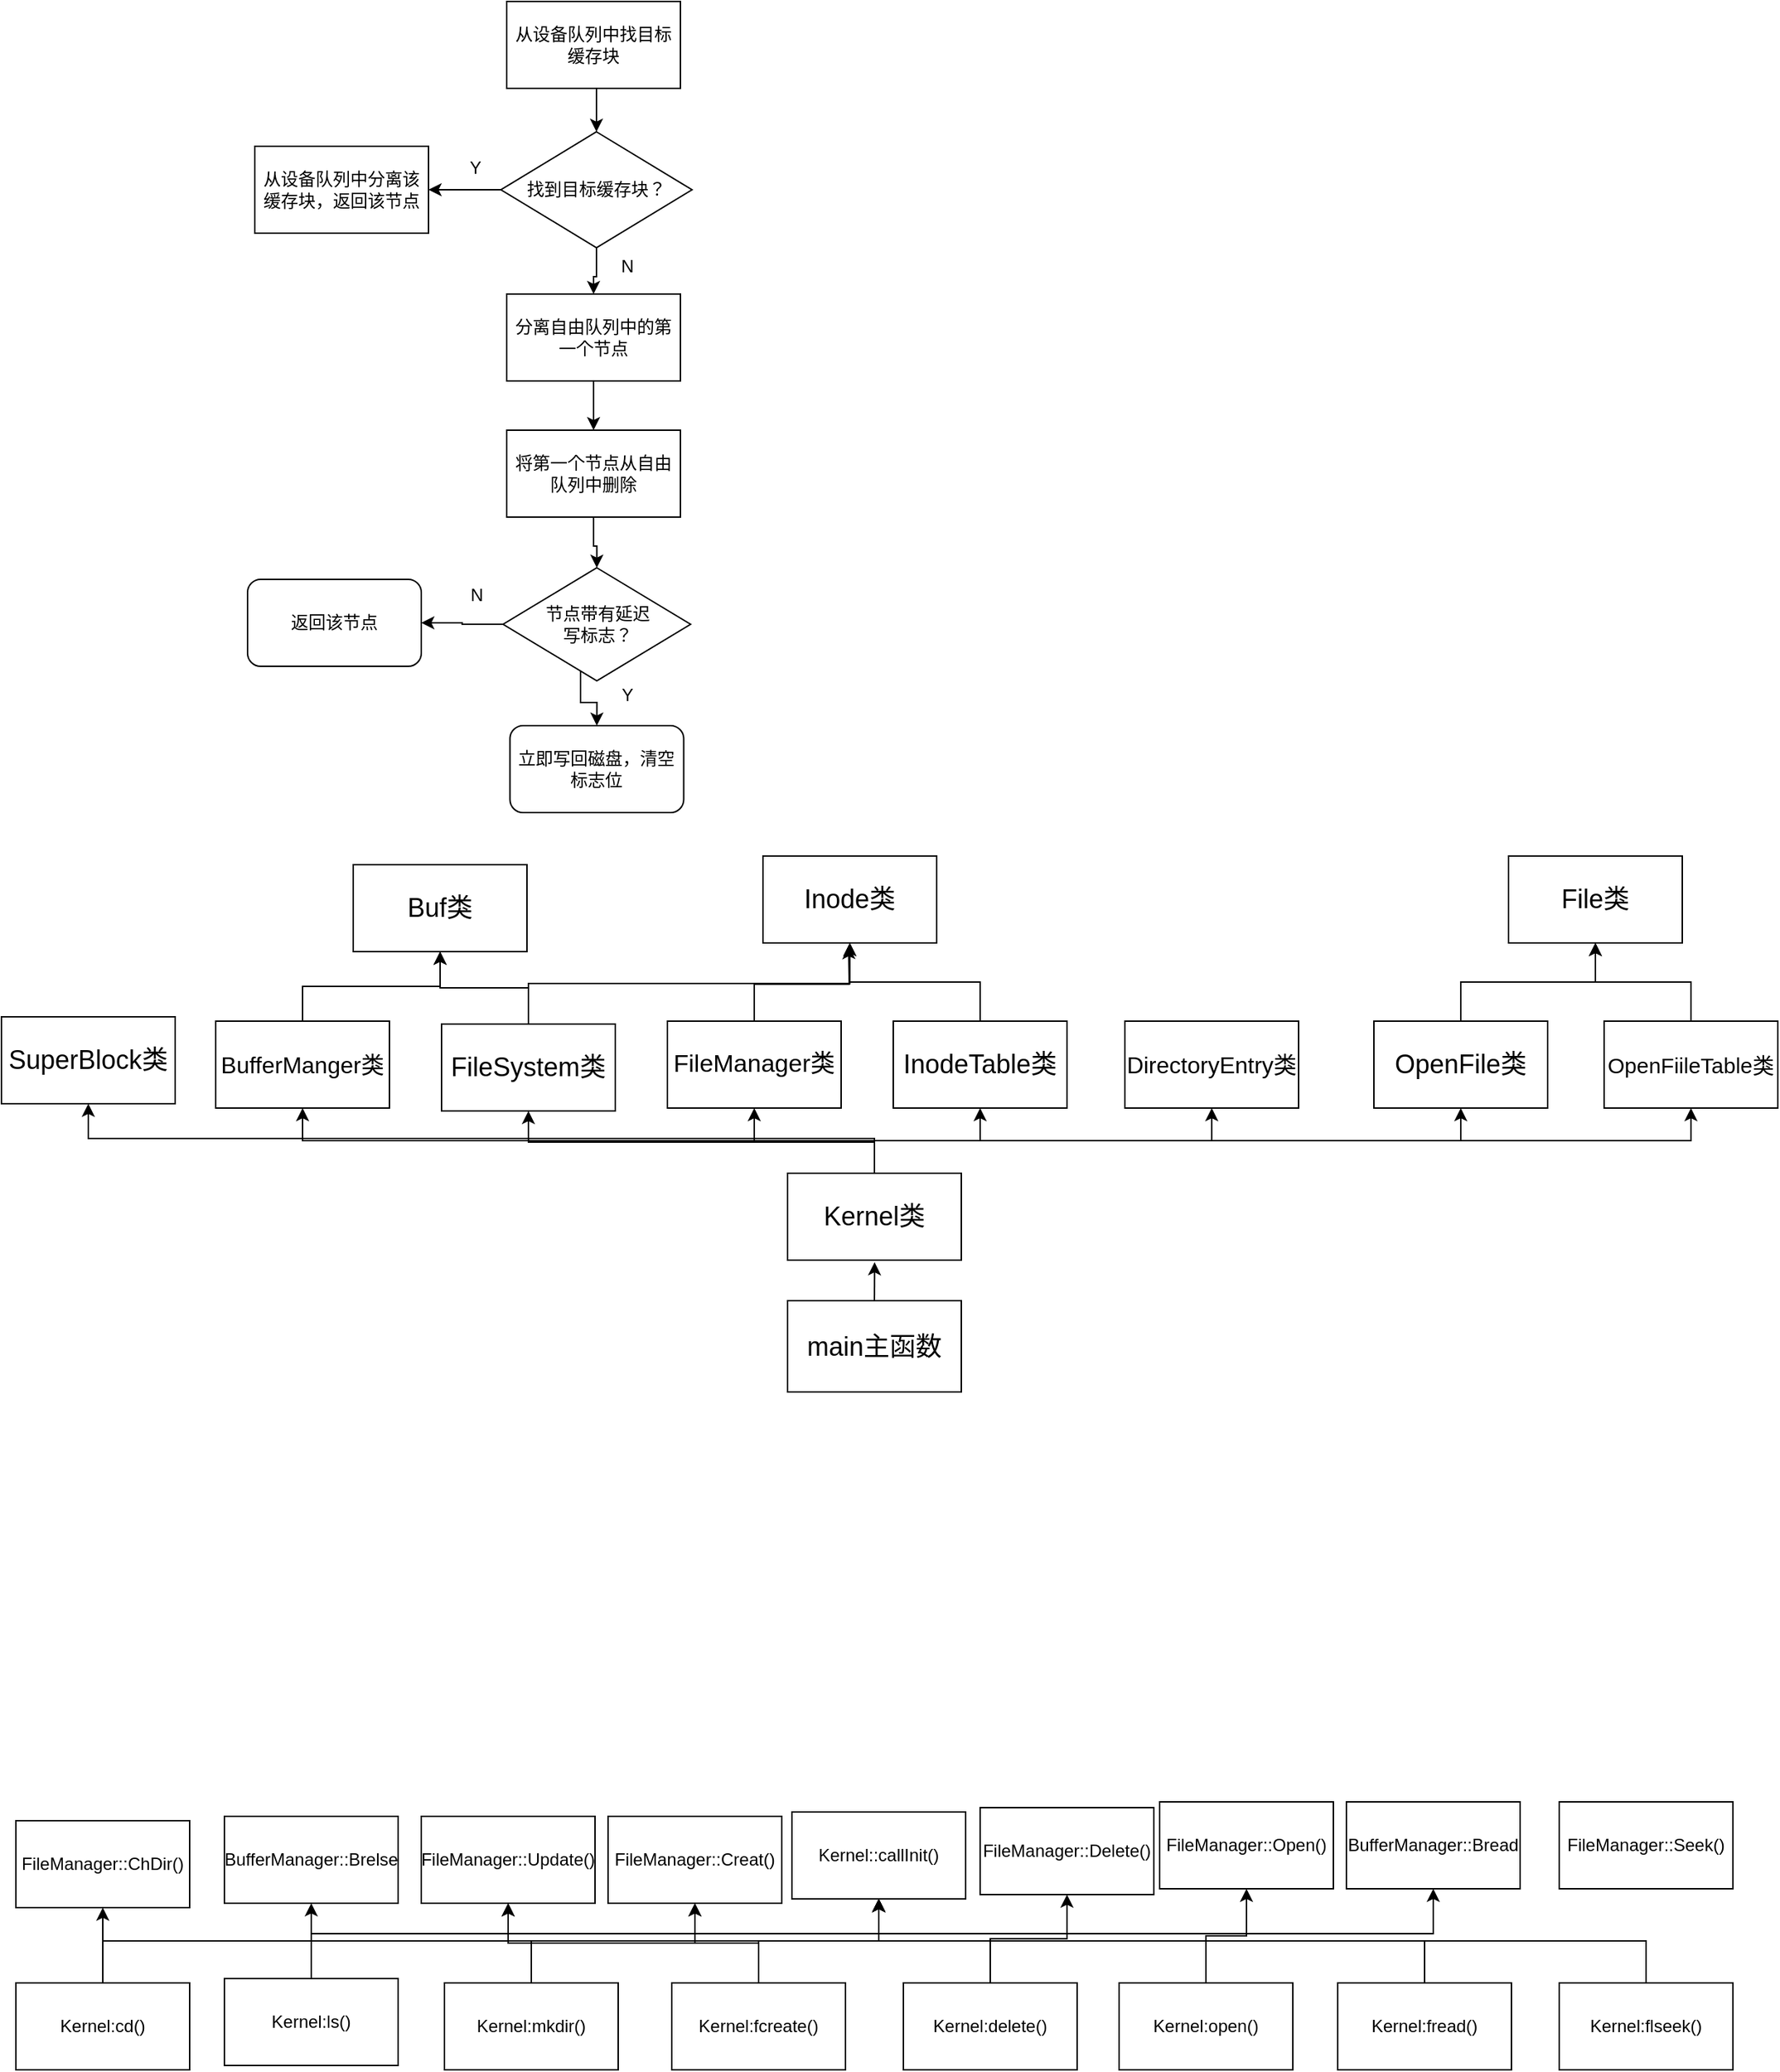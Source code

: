 <mxfile version="21.3.6" type="github">
  <diagram id="k2rvhCsjcbMWJMhxdaMS" name="第 1 页">
    <mxGraphModel dx="1500" dy="784" grid="0" gridSize="10" guides="1" tooltips="1" connect="1" arrows="0" fold="1" page="1" pageScale="1" pageWidth="827" pageHeight="1169" math="0" shadow="0">
      <root>
        <mxCell id="0" />
        <mxCell id="1" parent="0" />
        <mxCell id="Y2VNo3SUJG_Lxv31Y2yu-3" style="edgeStyle=orthogonalEdgeStyle;rounded=0;orthogonalLoop=1;jettySize=auto;html=1;exitX=0.5;exitY=1;exitDx=0;exitDy=0;entryX=0.5;entryY=0;entryDx=0;entryDy=0;" parent="1" source="Y2VNo3SUJG_Lxv31Y2yu-1" target="Y2VNo3SUJG_Lxv31Y2yu-2" edge="1">
          <mxGeometry relative="1" as="geometry" />
        </mxCell>
        <mxCell id="Y2VNo3SUJG_Lxv31Y2yu-1" value="从设备队列中找目标缓存块" style="rounded=0;whiteSpace=wrap;html=1;" parent="1" vertex="1">
          <mxGeometry x="353" y="41" width="120" height="60" as="geometry" />
        </mxCell>
        <mxCell id="Y2VNo3SUJG_Lxv31Y2yu-5" style="edgeStyle=orthogonalEdgeStyle;rounded=0;orthogonalLoop=1;jettySize=auto;html=1;" parent="1" source="Y2VNo3SUJG_Lxv31Y2yu-2" target="Y2VNo3SUJG_Lxv31Y2yu-4" edge="1">
          <mxGeometry relative="1" as="geometry" />
        </mxCell>
        <mxCell id="Y2VNo3SUJG_Lxv31Y2yu-7" style="edgeStyle=orthogonalEdgeStyle;rounded=0;orthogonalLoop=1;jettySize=auto;html=1;entryX=0.5;entryY=0;entryDx=0;entryDy=0;" parent="1" source="Y2VNo3SUJG_Lxv31Y2yu-2" target="Y2VNo3SUJG_Lxv31Y2yu-6" edge="1">
          <mxGeometry relative="1" as="geometry" />
        </mxCell>
        <mxCell id="Y2VNo3SUJG_Lxv31Y2yu-2" value="找到目标缓存块？" style="rhombus;whiteSpace=wrap;html=1;" parent="1" vertex="1">
          <mxGeometry x="349" y="131" width="132" height="80" as="geometry" />
        </mxCell>
        <mxCell id="Y2VNo3SUJG_Lxv31Y2yu-4" value="从设备队列中分离该缓存块，返回该节点" style="rounded=0;whiteSpace=wrap;html=1;" parent="1" vertex="1">
          <mxGeometry x="179" y="141" width="120" height="60" as="geometry" />
        </mxCell>
        <mxCell id="Y2VNo3SUJG_Lxv31Y2yu-9" style="edgeStyle=orthogonalEdgeStyle;rounded=0;orthogonalLoop=1;jettySize=auto;html=1;entryX=0.5;entryY=0;entryDx=0;entryDy=0;" parent="1" source="Y2VNo3SUJG_Lxv31Y2yu-6" target="Y2VNo3SUJG_Lxv31Y2yu-8" edge="1">
          <mxGeometry relative="1" as="geometry" />
        </mxCell>
        <mxCell id="Y2VNo3SUJG_Lxv31Y2yu-6" value="分离自由队列中的第一个节点" style="rounded=0;whiteSpace=wrap;html=1;" parent="1" vertex="1">
          <mxGeometry x="353" y="243" width="120" height="60" as="geometry" />
        </mxCell>
        <mxCell id="Y2VNo3SUJG_Lxv31Y2yu-11" style="edgeStyle=orthogonalEdgeStyle;rounded=0;orthogonalLoop=1;jettySize=auto;html=1;exitX=0.5;exitY=1;exitDx=0;exitDy=0;" parent="1" source="Y2VNo3SUJG_Lxv31Y2yu-8" target="Y2VNo3SUJG_Lxv31Y2yu-10" edge="1">
          <mxGeometry relative="1" as="geometry" />
        </mxCell>
        <mxCell id="Y2VNo3SUJG_Lxv31Y2yu-8" value="将第一个节点从自由队列中删除" style="rounded=0;whiteSpace=wrap;html=1;" parent="1" vertex="1">
          <mxGeometry x="353" y="337" width="120" height="60" as="geometry" />
        </mxCell>
        <mxCell id="Y2VNo3SUJG_Lxv31Y2yu-15" style="edgeStyle=orthogonalEdgeStyle;rounded=0;orthogonalLoop=1;jettySize=auto;html=1;entryX=1;entryY=0.5;entryDx=0;entryDy=0;" parent="1" source="Y2VNo3SUJG_Lxv31Y2yu-10" target="Y2VNo3SUJG_Lxv31Y2yu-12" edge="1">
          <mxGeometry relative="1" as="geometry" />
        </mxCell>
        <mxCell id="Y2VNo3SUJG_Lxv31Y2yu-16" style="edgeStyle=orthogonalEdgeStyle;rounded=0;orthogonalLoop=1;jettySize=auto;html=1;entryX=0.5;entryY=0;entryDx=0;entryDy=0;" parent="1" source="Y2VNo3SUJG_Lxv31Y2yu-10" target="Y2VNo3SUJG_Lxv31Y2yu-14" edge="1">
          <mxGeometry relative="1" as="geometry">
            <Array as="points">
              <mxPoint x="404" y="525" />
              <mxPoint x="415" y="525" />
            </Array>
          </mxGeometry>
        </mxCell>
        <mxCell id="Y2VNo3SUJG_Lxv31Y2yu-10" value="节点带有延迟&lt;br&gt;写标志？" style="rhombus;whiteSpace=wrap;html=1;" parent="1" vertex="1">
          <mxGeometry x="350.5" y="432" width="129.5" height="78" as="geometry" />
        </mxCell>
        <mxCell id="Y2VNo3SUJG_Lxv31Y2yu-12" value="返回该节点" style="rounded=1;whiteSpace=wrap;html=1;" parent="1" vertex="1">
          <mxGeometry x="174" y="440" width="120" height="60" as="geometry" />
        </mxCell>
        <mxCell id="Y2VNo3SUJG_Lxv31Y2yu-14" value="立即写回磁盘，清空标志位" style="rounded=1;whiteSpace=wrap;html=1;" parent="1" vertex="1">
          <mxGeometry x="355.25" y="541" width="120" height="60" as="geometry" />
        </mxCell>
        <mxCell id="Y2VNo3SUJG_Lxv31Y2yu-17" value="Y" style="text;html=1;resizable=0;autosize=1;align=center;verticalAlign=middle;points=[];fillColor=none;strokeColor=none;rounded=0;" parent="1" vertex="1">
          <mxGeometry x="318" y="143" width="26" height="26" as="geometry" />
        </mxCell>
        <mxCell id="Y2VNo3SUJG_Lxv31Y2yu-18" value="N" style="text;html=1;resizable=0;autosize=1;align=center;verticalAlign=middle;points=[];fillColor=none;strokeColor=none;rounded=0;" parent="1" vertex="1">
          <mxGeometry x="422" y="211" width="27" height="26" as="geometry" />
        </mxCell>
        <mxCell id="Y2VNo3SUJG_Lxv31Y2yu-19" value="Y" style="text;html=1;resizable=0;autosize=1;align=center;verticalAlign=middle;points=[];fillColor=none;strokeColor=none;rounded=0;" parent="1" vertex="1">
          <mxGeometry x="423" y="507" width="26" height="26" as="geometry" />
        </mxCell>
        <mxCell id="Y2VNo3SUJG_Lxv31Y2yu-20" value="N" style="text;html=1;resizable=0;autosize=1;align=center;verticalAlign=middle;points=[];fillColor=none;strokeColor=none;rounded=0;" parent="1" vertex="1">
          <mxGeometry x="318" y="438" width="27" height="26" as="geometry" />
        </mxCell>
        <mxCell id="PnBYLoEIrVin0BYlbdNM-15" style="edgeStyle=orthogonalEdgeStyle;rounded=0;orthogonalLoop=1;jettySize=auto;html=1;exitX=0.5;exitY=0;exitDx=0;exitDy=0;" edge="1" parent="1" source="PnBYLoEIrVin0BYlbdNM-1">
          <mxGeometry relative="1" as="geometry">
            <mxPoint x="607.143" y="911.429" as="targetPoint" />
          </mxGeometry>
        </mxCell>
        <mxCell id="PnBYLoEIrVin0BYlbdNM-1" value="&lt;font style=&quot;font-size: 18px;&quot;&gt;main主函数&lt;/font&gt;" style="rounded=0;whiteSpace=wrap;html=1;" vertex="1" parent="1">
          <mxGeometry x="547" y="938" width="120" height="63" as="geometry" />
        </mxCell>
        <mxCell id="PnBYLoEIrVin0BYlbdNM-16" style="edgeStyle=orthogonalEdgeStyle;rounded=0;orthogonalLoop=1;jettySize=auto;html=1;exitX=0.5;exitY=0;exitDx=0;exitDy=0;entryX=0.5;entryY=1;entryDx=0;entryDy=0;" edge="1" parent="1" source="PnBYLoEIrVin0BYlbdNM-2" target="PnBYLoEIrVin0BYlbdNM-6">
          <mxGeometry relative="1" as="geometry" />
        </mxCell>
        <mxCell id="PnBYLoEIrVin0BYlbdNM-18" style="edgeStyle=orthogonalEdgeStyle;rounded=0;orthogonalLoop=1;jettySize=auto;html=1;exitX=0.5;exitY=0;exitDx=0;exitDy=0;entryX=0.5;entryY=1;entryDx=0;entryDy=0;" edge="1" parent="1" source="PnBYLoEIrVin0BYlbdNM-2" target="PnBYLoEIrVin0BYlbdNM-7">
          <mxGeometry relative="1" as="geometry" />
        </mxCell>
        <mxCell id="PnBYLoEIrVin0BYlbdNM-19" style="edgeStyle=orthogonalEdgeStyle;rounded=0;orthogonalLoop=1;jettySize=auto;html=1;exitX=0.5;exitY=0;exitDx=0;exitDy=0;entryX=0.5;entryY=1;entryDx=0;entryDy=0;" edge="1" parent="1" source="PnBYLoEIrVin0BYlbdNM-2" target="PnBYLoEIrVin0BYlbdNM-8">
          <mxGeometry relative="1" as="geometry" />
        </mxCell>
        <mxCell id="PnBYLoEIrVin0BYlbdNM-20" style="edgeStyle=orthogonalEdgeStyle;rounded=0;orthogonalLoop=1;jettySize=auto;html=1;exitX=0.5;exitY=0;exitDx=0;exitDy=0;entryX=0.5;entryY=1;entryDx=0;entryDy=0;" edge="1" parent="1" source="PnBYLoEIrVin0BYlbdNM-2" target="PnBYLoEIrVin0BYlbdNM-9">
          <mxGeometry relative="1" as="geometry" />
        </mxCell>
        <mxCell id="PnBYLoEIrVin0BYlbdNM-21" style="edgeStyle=orthogonalEdgeStyle;rounded=0;orthogonalLoop=1;jettySize=auto;html=1;exitX=0.5;exitY=0;exitDx=0;exitDy=0;entryX=0.5;entryY=1;entryDx=0;entryDy=0;" edge="1" parent="1" source="PnBYLoEIrVin0BYlbdNM-2" target="PnBYLoEIrVin0BYlbdNM-10">
          <mxGeometry relative="1" as="geometry" />
        </mxCell>
        <mxCell id="PnBYLoEIrVin0BYlbdNM-22" style="edgeStyle=orthogonalEdgeStyle;rounded=0;orthogonalLoop=1;jettySize=auto;html=1;exitX=0.5;exitY=0;exitDx=0;exitDy=0;entryX=0.5;entryY=1;entryDx=0;entryDy=0;" edge="1" parent="1" source="PnBYLoEIrVin0BYlbdNM-2" target="PnBYLoEIrVin0BYlbdNM-5">
          <mxGeometry relative="1" as="geometry" />
        </mxCell>
        <mxCell id="PnBYLoEIrVin0BYlbdNM-23" style="edgeStyle=orthogonalEdgeStyle;rounded=0;orthogonalLoop=1;jettySize=auto;html=1;exitX=0.5;exitY=0;exitDx=0;exitDy=0;" edge="1" parent="1" source="PnBYLoEIrVin0BYlbdNM-2" target="PnBYLoEIrVin0BYlbdNM-4">
          <mxGeometry relative="1" as="geometry" />
        </mxCell>
        <mxCell id="PnBYLoEIrVin0BYlbdNM-25" style="edgeStyle=orthogonalEdgeStyle;rounded=0;orthogonalLoop=1;jettySize=auto;html=1;exitX=0.5;exitY=0;exitDx=0;exitDy=0;entryX=0.5;entryY=1;entryDx=0;entryDy=0;" edge="1" parent="1" source="PnBYLoEIrVin0BYlbdNM-2" target="PnBYLoEIrVin0BYlbdNM-3">
          <mxGeometry relative="1" as="geometry" />
        </mxCell>
        <mxCell id="PnBYLoEIrVin0BYlbdNM-2" value="&lt;font style=&quot;font-size: 18px;&quot;&gt;Kernel类&lt;/font&gt;" style="rounded=0;whiteSpace=wrap;html=1;" vertex="1" parent="1">
          <mxGeometry x="547" y="850" width="120" height="60" as="geometry" />
        </mxCell>
        <mxCell id="PnBYLoEIrVin0BYlbdNM-3" value="&lt;font style=&quot;font-size: 18px;&quot;&gt;SuperBlock类&lt;/font&gt;" style="rounded=0;whiteSpace=wrap;html=1;" vertex="1" parent="1">
          <mxGeometry x="4" y="742" width="120" height="60" as="geometry" />
        </mxCell>
        <mxCell id="PnBYLoEIrVin0BYlbdNM-26" style="edgeStyle=orthogonalEdgeStyle;rounded=0;orthogonalLoop=1;jettySize=auto;html=1;exitX=0.5;exitY=0;exitDx=0;exitDy=0;entryX=0.5;entryY=1;entryDx=0;entryDy=0;" edge="1" parent="1" source="PnBYLoEIrVin0BYlbdNM-4" target="PnBYLoEIrVin0BYlbdNM-12">
          <mxGeometry relative="1" as="geometry" />
        </mxCell>
        <mxCell id="PnBYLoEIrVin0BYlbdNM-4" value="&lt;font style=&quot;font-size: 16px;&quot;&gt;BufferManger类&lt;/font&gt;" style="rounded=0;whiteSpace=wrap;html=1;" vertex="1" parent="1">
          <mxGeometry x="152" y="745" width="120" height="60" as="geometry" />
        </mxCell>
        <mxCell id="PnBYLoEIrVin0BYlbdNM-27" style="edgeStyle=orthogonalEdgeStyle;rounded=0;orthogonalLoop=1;jettySize=auto;html=1;exitX=0.5;exitY=0;exitDx=0;exitDy=0;" edge="1" parent="1" source="PnBYLoEIrVin0BYlbdNM-5" target="PnBYLoEIrVin0BYlbdNM-12">
          <mxGeometry relative="1" as="geometry" />
        </mxCell>
        <mxCell id="PnBYLoEIrVin0BYlbdNM-28" style="edgeStyle=orthogonalEdgeStyle;rounded=0;orthogonalLoop=1;jettySize=auto;html=1;exitX=0.5;exitY=0;exitDx=0;exitDy=0;" edge="1" parent="1" source="PnBYLoEIrVin0BYlbdNM-5" target="PnBYLoEIrVin0BYlbdNM-13">
          <mxGeometry relative="1" as="geometry" />
        </mxCell>
        <mxCell id="PnBYLoEIrVin0BYlbdNM-5" value="&lt;font style=&quot;font-size: 18px;&quot;&gt;FileSystem类&lt;/font&gt;" style="rounded=0;whiteSpace=wrap;html=1;" vertex="1" parent="1">
          <mxGeometry x="308" y="747" width="120" height="60" as="geometry" />
        </mxCell>
        <mxCell id="PnBYLoEIrVin0BYlbdNM-29" style="edgeStyle=orthogonalEdgeStyle;rounded=0;orthogonalLoop=1;jettySize=auto;html=1;exitX=0.5;exitY=0;exitDx=0;exitDy=0;" edge="1" parent="1" source="PnBYLoEIrVin0BYlbdNM-6">
          <mxGeometry relative="1" as="geometry">
            <mxPoint x="589.143" y="693.143" as="targetPoint" />
          </mxGeometry>
        </mxCell>
        <mxCell id="PnBYLoEIrVin0BYlbdNM-6" value="&lt;font style=&quot;font-size: 17px;&quot;&gt;FileManager类&lt;/font&gt;" style="rounded=0;whiteSpace=wrap;html=1;" vertex="1" parent="1">
          <mxGeometry x="464" y="745" width="120" height="60" as="geometry" />
        </mxCell>
        <mxCell id="PnBYLoEIrVin0BYlbdNM-30" style="edgeStyle=orthogonalEdgeStyle;rounded=0;orthogonalLoop=1;jettySize=auto;html=1;exitX=0.5;exitY=0;exitDx=0;exitDy=0;entryX=0.5;entryY=1;entryDx=0;entryDy=0;" edge="1" parent="1" source="PnBYLoEIrVin0BYlbdNM-7" target="PnBYLoEIrVin0BYlbdNM-13">
          <mxGeometry relative="1" as="geometry" />
        </mxCell>
        <mxCell id="PnBYLoEIrVin0BYlbdNM-7" value="&lt;font style=&quot;font-size: 18px;&quot;&gt;InodeTable类&lt;/font&gt;" style="rounded=0;whiteSpace=wrap;html=1;" vertex="1" parent="1">
          <mxGeometry x="620" y="745" width="120" height="60" as="geometry" />
        </mxCell>
        <mxCell id="PnBYLoEIrVin0BYlbdNM-8" value="&lt;font style=&quot;font-size: 16px;&quot;&gt;DirectoryEntry类&lt;/font&gt;" style="rounded=0;whiteSpace=wrap;html=1;" vertex="1" parent="1">
          <mxGeometry x="780" y="745" width="120" height="60" as="geometry" />
        </mxCell>
        <mxCell id="PnBYLoEIrVin0BYlbdNM-31" style="edgeStyle=orthogonalEdgeStyle;rounded=0;orthogonalLoop=1;jettySize=auto;html=1;exitX=0.5;exitY=0;exitDx=0;exitDy=0;entryX=0.5;entryY=1;entryDx=0;entryDy=0;" edge="1" parent="1" source="PnBYLoEIrVin0BYlbdNM-9" target="PnBYLoEIrVin0BYlbdNM-11">
          <mxGeometry relative="1" as="geometry" />
        </mxCell>
        <mxCell id="PnBYLoEIrVin0BYlbdNM-9" value="&lt;font style=&quot;font-size: 18px;&quot;&gt;OpenFile类&lt;/font&gt;" style="rounded=0;whiteSpace=wrap;html=1;" vertex="1" parent="1">
          <mxGeometry x="952" y="745" width="120" height="60" as="geometry" />
        </mxCell>
        <mxCell id="PnBYLoEIrVin0BYlbdNM-32" style="edgeStyle=orthogonalEdgeStyle;rounded=0;orthogonalLoop=1;jettySize=auto;html=1;exitX=0.5;exitY=0;exitDx=0;exitDy=0;entryX=0.5;entryY=1;entryDx=0;entryDy=0;" edge="1" parent="1" source="PnBYLoEIrVin0BYlbdNM-10" target="PnBYLoEIrVin0BYlbdNM-11">
          <mxGeometry relative="1" as="geometry" />
        </mxCell>
        <mxCell id="PnBYLoEIrVin0BYlbdNM-10" value="&lt;font style=&quot;font-size: 15px;&quot;&gt;OpenFiileTable类&lt;/font&gt;" style="rounded=0;whiteSpace=wrap;html=1;" vertex="1" parent="1">
          <mxGeometry x="1111" y="745" width="120" height="60" as="geometry" />
        </mxCell>
        <mxCell id="PnBYLoEIrVin0BYlbdNM-11" value="&lt;font style=&quot;font-size: 18px;&quot;&gt;File类&lt;/font&gt;" style="rounded=0;whiteSpace=wrap;html=1;" vertex="1" parent="1">
          <mxGeometry x="1045" y="631" width="120" height="60" as="geometry" />
        </mxCell>
        <mxCell id="PnBYLoEIrVin0BYlbdNM-12" value="&lt;font style=&quot;font-size: 18px;&quot;&gt;Buf类&lt;/font&gt;" style="rounded=0;whiteSpace=wrap;html=1;" vertex="1" parent="1">
          <mxGeometry x="247" y="637" width="120" height="60" as="geometry" />
        </mxCell>
        <mxCell id="PnBYLoEIrVin0BYlbdNM-13" value="&lt;font style=&quot;font-size: 18px;&quot;&gt;Inode类&lt;/font&gt;" style="rounded=0;whiteSpace=wrap;html=1;" vertex="1" parent="1">
          <mxGeometry x="530" y="631" width="120" height="60" as="geometry" />
        </mxCell>
        <mxCell id="PnBYLoEIrVin0BYlbdNM-45" style="edgeStyle=orthogonalEdgeStyle;rounded=0;orthogonalLoop=1;jettySize=auto;html=1;exitX=0.5;exitY=0;exitDx=0;exitDy=0;" edge="1" parent="1" source="PnBYLoEIrVin0BYlbdNM-33" target="PnBYLoEIrVin0BYlbdNM-44">
          <mxGeometry relative="1" as="geometry" />
        </mxCell>
        <mxCell id="PnBYLoEIrVin0BYlbdNM-55" style="edgeStyle=orthogonalEdgeStyle;rounded=0;orthogonalLoop=1;jettySize=auto;html=1;exitX=0.5;exitY=0;exitDx=0;exitDy=0;entryX=0.5;entryY=1;entryDx=0;entryDy=0;" edge="1" parent="1" source="PnBYLoEIrVin0BYlbdNM-33" target="PnBYLoEIrVin0BYlbdNM-54">
          <mxGeometry relative="1" as="geometry" />
        </mxCell>
        <mxCell id="PnBYLoEIrVin0BYlbdNM-33" value="Kernel:cd()" style="rounded=0;whiteSpace=wrap;html=1;" vertex="1" parent="1">
          <mxGeometry x="14" y="1409" width="120" height="60" as="geometry" />
        </mxCell>
        <mxCell id="PnBYLoEIrVin0BYlbdNM-57" style="edgeStyle=orthogonalEdgeStyle;rounded=0;orthogonalLoop=1;jettySize=auto;html=1;exitX=0.5;exitY=0;exitDx=0;exitDy=0;entryX=0.5;entryY=1;entryDx=0;entryDy=0;" edge="1" parent="1" source="PnBYLoEIrVin0BYlbdNM-34" target="PnBYLoEIrVin0BYlbdNM-56">
          <mxGeometry relative="1" as="geometry" />
        </mxCell>
        <mxCell id="PnBYLoEIrVin0BYlbdNM-59" style="edgeStyle=orthogonalEdgeStyle;rounded=0;orthogonalLoop=1;jettySize=auto;html=1;exitX=0.5;exitY=0;exitDx=0;exitDy=0;" edge="1" parent="1" source="PnBYLoEIrVin0BYlbdNM-34" target="PnBYLoEIrVin0BYlbdNM-58">
          <mxGeometry relative="1" as="geometry" />
        </mxCell>
        <mxCell id="PnBYLoEIrVin0BYlbdNM-34" value="Kernel:ls()" style="rounded=0;whiteSpace=wrap;html=1;" vertex="1" parent="1">
          <mxGeometry x="158" y="1406" width="120" height="60" as="geometry" />
        </mxCell>
        <mxCell id="PnBYLoEIrVin0BYlbdNM-48" style="edgeStyle=orthogonalEdgeStyle;rounded=0;orthogonalLoop=1;jettySize=auto;html=1;exitX=0.5;exitY=0;exitDx=0;exitDy=0;entryX=0.5;entryY=1;entryDx=0;entryDy=0;" edge="1" parent="1" source="PnBYLoEIrVin0BYlbdNM-35" target="PnBYLoEIrVin0BYlbdNM-44">
          <mxGeometry relative="1" as="geometry" />
        </mxCell>
        <mxCell id="PnBYLoEIrVin0BYlbdNM-62" style="edgeStyle=orthogonalEdgeStyle;rounded=0;orthogonalLoop=1;jettySize=auto;html=1;exitX=0.5;exitY=0;exitDx=0;exitDy=0;entryX=0.5;entryY=1;entryDx=0;entryDy=0;" edge="1" parent="1" source="PnBYLoEIrVin0BYlbdNM-35" target="PnBYLoEIrVin0BYlbdNM-61">
          <mxGeometry relative="1" as="geometry" />
        </mxCell>
        <mxCell id="PnBYLoEIrVin0BYlbdNM-63" style="edgeStyle=orthogonalEdgeStyle;rounded=0;orthogonalLoop=1;jettySize=auto;html=1;exitX=0.5;exitY=0;exitDx=0;exitDy=0;entryX=0.5;entryY=1;entryDx=0;entryDy=0;" edge="1" parent="1" source="PnBYLoEIrVin0BYlbdNM-35" target="PnBYLoEIrVin0BYlbdNM-60">
          <mxGeometry relative="1" as="geometry" />
        </mxCell>
        <mxCell id="PnBYLoEIrVin0BYlbdNM-35" value="Kernel:mkdir()" style="rounded=0;whiteSpace=wrap;html=1;" vertex="1" parent="1">
          <mxGeometry x="310" y="1409" width="120" height="60" as="geometry" />
        </mxCell>
        <mxCell id="PnBYLoEIrVin0BYlbdNM-49" style="edgeStyle=orthogonalEdgeStyle;rounded=0;orthogonalLoop=1;jettySize=auto;html=1;exitX=0.5;exitY=0;exitDx=0;exitDy=0;entryX=0.5;entryY=1;entryDx=0;entryDy=0;" edge="1" parent="1" source="PnBYLoEIrVin0BYlbdNM-36" target="PnBYLoEIrVin0BYlbdNM-44">
          <mxGeometry relative="1" as="geometry" />
        </mxCell>
        <mxCell id="PnBYLoEIrVin0BYlbdNM-64" style="edgeStyle=orthogonalEdgeStyle;rounded=0;orthogonalLoop=1;jettySize=auto;html=1;exitX=0.5;exitY=0;exitDx=0;exitDy=0;entryX=0.5;entryY=1;entryDx=0;entryDy=0;" edge="1" parent="1" source="PnBYLoEIrVin0BYlbdNM-36" target="PnBYLoEIrVin0BYlbdNM-61">
          <mxGeometry relative="1" as="geometry" />
        </mxCell>
        <mxCell id="PnBYLoEIrVin0BYlbdNM-65" style="edgeStyle=orthogonalEdgeStyle;rounded=0;orthogonalLoop=1;jettySize=auto;html=1;exitX=0.5;exitY=0;exitDx=0;exitDy=0;entryX=0.5;entryY=1;entryDx=0;entryDy=0;" edge="1" parent="1" source="PnBYLoEIrVin0BYlbdNM-36" target="PnBYLoEIrVin0BYlbdNM-60">
          <mxGeometry relative="1" as="geometry" />
        </mxCell>
        <mxCell id="PnBYLoEIrVin0BYlbdNM-36" value="Kernel:fcreate()" style="rounded=0;whiteSpace=wrap;html=1;" vertex="1" parent="1">
          <mxGeometry x="467" y="1409" width="120" height="60" as="geometry" />
        </mxCell>
        <mxCell id="PnBYLoEIrVin0BYlbdNM-50" style="edgeStyle=orthogonalEdgeStyle;rounded=0;orthogonalLoop=1;jettySize=auto;html=1;exitX=0.5;exitY=0;exitDx=0;exitDy=0;entryX=0.5;entryY=1;entryDx=0;entryDy=0;" edge="1" parent="1" source="PnBYLoEIrVin0BYlbdNM-37" target="PnBYLoEIrVin0BYlbdNM-44">
          <mxGeometry relative="1" as="geometry" />
        </mxCell>
        <mxCell id="PnBYLoEIrVin0BYlbdNM-67" style="edgeStyle=orthogonalEdgeStyle;rounded=0;orthogonalLoop=1;jettySize=auto;html=1;exitX=0.5;exitY=0;exitDx=0;exitDy=0;entryX=0.5;entryY=1;entryDx=0;entryDy=0;" edge="1" parent="1" source="PnBYLoEIrVin0BYlbdNM-37" target="PnBYLoEIrVin0BYlbdNM-66">
          <mxGeometry relative="1" as="geometry" />
        </mxCell>
        <mxCell id="PnBYLoEIrVin0BYlbdNM-37" value="Kernel:delete()" style="rounded=0;whiteSpace=wrap;html=1;" vertex="1" parent="1">
          <mxGeometry x="627" y="1409" width="120" height="60" as="geometry" />
        </mxCell>
        <mxCell id="PnBYLoEIrVin0BYlbdNM-51" style="edgeStyle=orthogonalEdgeStyle;rounded=0;orthogonalLoop=1;jettySize=auto;html=1;exitX=0.5;exitY=0;exitDx=0;exitDy=0;entryX=0.5;entryY=1;entryDx=0;entryDy=0;" edge="1" parent="1" source="PnBYLoEIrVin0BYlbdNM-38" target="PnBYLoEIrVin0BYlbdNM-44">
          <mxGeometry relative="1" as="geometry" />
        </mxCell>
        <mxCell id="PnBYLoEIrVin0BYlbdNM-69" style="edgeStyle=orthogonalEdgeStyle;rounded=0;orthogonalLoop=1;jettySize=auto;html=1;exitX=0.5;exitY=0;exitDx=0;exitDy=0;entryX=0.5;entryY=1;entryDx=0;entryDy=0;" edge="1" parent="1" source="PnBYLoEIrVin0BYlbdNM-38" target="PnBYLoEIrVin0BYlbdNM-68">
          <mxGeometry relative="1" as="geometry" />
        </mxCell>
        <mxCell id="PnBYLoEIrVin0BYlbdNM-38" value="Kernel:open()" style="rounded=0;whiteSpace=wrap;html=1;" vertex="1" parent="1">
          <mxGeometry x="776" y="1409" width="120" height="60" as="geometry" />
        </mxCell>
        <mxCell id="PnBYLoEIrVin0BYlbdNM-52" style="edgeStyle=orthogonalEdgeStyle;rounded=0;orthogonalLoop=1;jettySize=auto;html=1;exitX=0.5;exitY=0;exitDx=0;exitDy=0;entryX=0.5;entryY=1;entryDx=0;entryDy=0;" edge="1" parent="1" source="PnBYLoEIrVin0BYlbdNM-39" target="PnBYLoEIrVin0BYlbdNM-44">
          <mxGeometry relative="1" as="geometry" />
        </mxCell>
        <mxCell id="PnBYLoEIrVin0BYlbdNM-39" value="Kernel:fread()" style="rounded=0;whiteSpace=wrap;html=1;" vertex="1" parent="1">
          <mxGeometry x="927" y="1409" width="120" height="60" as="geometry" />
        </mxCell>
        <mxCell id="PnBYLoEIrVin0BYlbdNM-53" style="edgeStyle=orthogonalEdgeStyle;rounded=0;orthogonalLoop=1;jettySize=auto;html=1;exitX=0.5;exitY=0;exitDx=0;exitDy=0;entryX=0.5;entryY=1;entryDx=0;entryDy=0;" edge="1" parent="1" source="PnBYLoEIrVin0BYlbdNM-40" target="PnBYLoEIrVin0BYlbdNM-44">
          <mxGeometry relative="1" as="geometry" />
        </mxCell>
        <mxCell id="PnBYLoEIrVin0BYlbdNM-40" value="Kernel:flseek()" style="rounded=0;whiteSpace=wrap;html=1;" vertex="1" parent="1">
          <mxGeometry x="1080" y="1409" width="120" height="60" as="geometry" />
        </mxCell>
        <mxCell id="PnBYLoEIrVin0BYlbdNM-44" value="Kernel::callInit()" style="rounded=0;whiteSpace=wrap;html=1;" vertex="1" parent="1">
          <mxGeometry x="550" y="1291" width="120" height="60" as="geometry" />
        </mxCell>
        <mxCell id="PnBYLoEIrVin0BYlbdNM-54" value="FileManager::ChDir()" style="rounded=0;whiteSpace=wrap;html=1;" vertex="1" parent="1">
          <mxGeometry x="14" y="1297" width="120" height="60" as="geometry" />
        </mxCell>
        <mxCell id="PnBYLoEIrVin0BYlbdNM-56" value="BufferManager::Brelse" style="rounded=0;whiteSpace=wrap;html=1;" vertex="1" parent="1">
          <mxGeometry x="158" y="1294" width="120" height="60" as="geometry" />
        </mxCell>
        <mxCell id="PnBYLoEIrVin0BYlbdNM-58" value="BufferManager::Bread" style="rounded=0;whiteSpace=wrap;html=1;" vertex="1" parent="1">
          <mxGeometry x="933" y="1284" width="120" height="60" as="geometry" />
        </mxCell>
        <mxCell id="PnBYLoEIrVin0BYlbdNM-60" value="FileManager::Creat()" style="rounded=0;whiteSpace=wrap;html=1;" vertex="1" parent="1">
          <mxGeometry x="423" y="1294" width="120" height="60" as="geometry" />
        </mxCell>
        <mxCell id="PnBYLoEIrVin0BYlbdNM-61" value="FileManager::Update()" style="rounded=0;whiteSpace=wrap;html=1;" vertex="1" parent="1">
          <mxGeometry x="294" y="1294" width="120" height="60" as="geometry" />
        </mxCell>
        <mxCell id="PnBYLoEIrVin0BYlbdNM-66" value="FileManager::Delete()" style="rounded=0;whiteSpace=wrap;html=1;" vertex="1" parent="1">
          <mxGeometry x="680" y="1288" width="120" height="60" as="geometry" />
        </mxCell>
        <mxCell id="PnBYLoEIrVin0BYlbdNM-68" value="FileManager::Open()" style="rounded=0;whiteSpace=wrap;html=1;" vertex="1" parent="1">
          <mxGeometry x="804" y="1284" width="120" height="60" as="geometry" />
        </mxCell>
        <mxCell id="PnBYLoEIrVin0BYlbdNM-70" value="FileManager::Seek()" style="rounded=0;whiteSpace=wrap;html=1;" vertex="1" parent="1">
          <mxGeometry x="1080" y="1284" width="120" height="60" as="geometry" />
        </mxCell>
      </root>
    </mxGraphModel>
  </diagram>
</mxfile>
